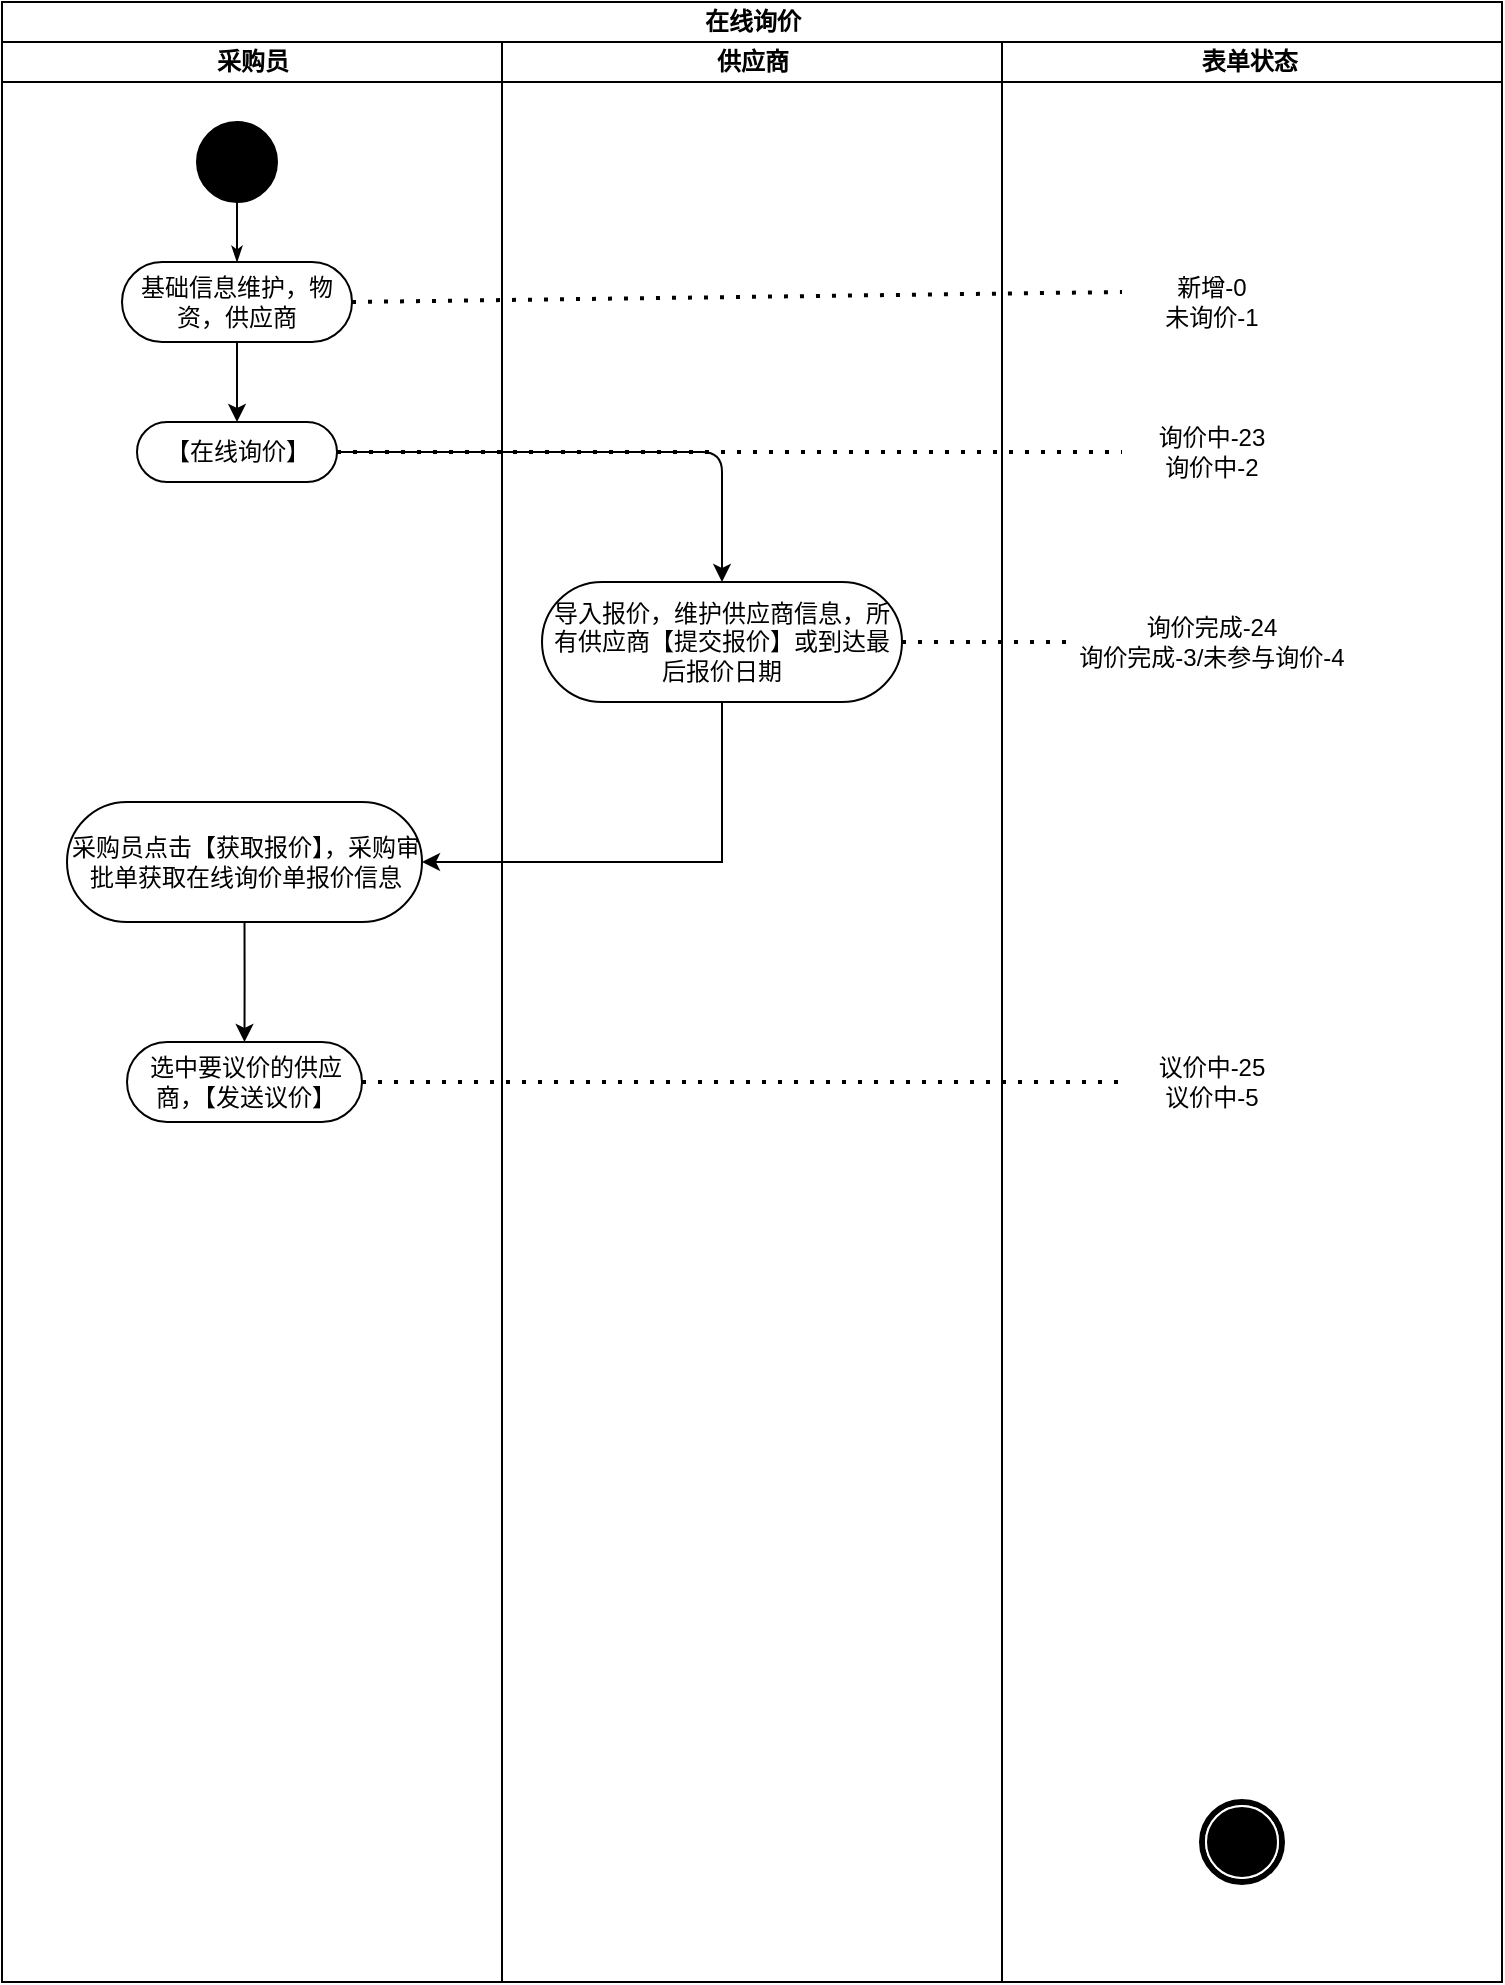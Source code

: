 <mxfile version="14.2.7" type="github">
  <diagram name="Page-1" id="0783ab3e-0a74-02c8-0abd-f7b4e66b4bec">
    <mxGraphModel dx="1038" dy="588" grid="1" gridSize="10" guides="1" tooltips="1" connect="1" arrows="1" fold="1" page="1" pageScale="1" pageWidth="850" pageHeight="1100" background="#ffffff" math="0" shadow="0">
      <root>
        <mxCell id="0" />
        <mxCell id="1" parent="0" />
        <mxCell id="1c1d494c118603dd-1" value="在线询价" style="swimlane;html=1;childLayout=stackLayout;startSize=20;rounded=0;shadow=0;comic=0;labelBackgroundColor=none;strokeWidth=1;fontFamily=Verdana;fontSize=12;align=center;" parent="1" vertex="1">
          <mxGeometry x="40" y="20" width="750" height="990" as="geometry" />
        </mxCell>
        <mxCell id="1c1d494c118603dd-2" value="采购员" style="swimlane;html=1;startSize=20;" parent="1c1d494c118603dd-1" vertex="1">
          <mxGeometry y="20" width="250" height="970" as="geometry" />
        </mxCell>
        <mxCell id="60571a20871a0731-4" value="" style="ellipse;whiteSpace=wrap;html=1;rounded=0;shadow=0;comic=0;labelBackgroundColor=none;strokeWidth=1;fillColor=#000000;fontFamily=Verdana;fontSize=12;align=center;" parent="1c1d494c118603dd-2" vertex="1">
          <mxGeometry x="97.5" y="40" width="40" height="40" as="geometry" />
        </mxCell>
        <mxCell id="eE1Taf8lb8HLqLY3RUAg-11" style="edgeStyle=orthogonalEdgeStyle;rounded=0;orthogonalLoop=1;jettySize=auto;html=1;exitX=0.5;exitY=1;exitDx=0;exitDy=0;entryX=0.5;entryY=0;entryDx=0;entryDy=0;" edge="1" parent="1c1d494c118603dd-2" source="60571a20871a0731-8" target="eE1Taf8lb8HLqLY3RUAg-5">
          <mxGeometry relative="1" as="geometry" />
        </mxCell>
        <mxCell id="60571a20871a0731-8" value="基础信息维护，物资，供应商" style="rounded=1;whiteSpace=wrap;html=1;shadow=0;comic=0;labelBackgroundColor=none;strokeWidth=1;fontFamily=Verdana;fontSize=12;align=center;arcSize=50;" parent="1c1d494c118603dd-2" vertex="1">
          <mxGeometry x="60" y="110" width="115" height="40" as="geometry" />
        </mxCell>
        <mxCell id="1c1d494c118603dd-27" style="edgeStyle=orthogonalEdgeStyle;rounded=0;html=1;labelBackgroundColor=none;startArrow=none;startFill=0;startSize=5;endArrow=classicThin;endFill=1;endSize=5;jettySize=auto;orthogonalLoop=1;strokeWidth=1;fontFamily=Verdana;fontSize=12" parent="1c1d494c118603dd-2" source="60571a20871a0731-4" target="60571a20871a0731-8" edge="1">
          <mxGeometry relative="1" as="geometry" />
        </mxCell>
        <mxCell id="eE1Taf8lb8HLqLY3RUAg-5" value="【在线询价】" style="rounded=1;whiteSpace=wrap;html=1;shadow=0;comic=0;labelBackgroundColor=none;strokeWidth=1;fontFamily=Verdana;fontSize=12;align=center;arcSize=50;" vertex="1" parent="1c1d494c118603dd-2">
          <mxGeometry x="67.5" y="190" width="100" height="30" as="geometry" />
        </mxCell>
        <mxCell id="eE1Taf8lb8HLqLY3RUAg-26" style="edgeStyle=orthogonalEdgeStyle;rounded=0;orthogonalLoop=1;jettySize=auto;html=1;exitX=0.5;exitY=1;exitDx=0;exitDy=0;" edge="1" parent="1c1d494c118603dd-2" source="eE1Taf8lb8HLqLY3RUAg-21" target="eE1Taf8lb8HLqLY3RUAg-24">
          <mxGeometry relative="1" as="geometry" />
        </mxCell>
        <mxCell id="eE1Taf8lb8HLqLY3RUAg-21" value="采购员点击【获取报价】，采购审批单获取在线询价单报价信息" style="rounded=1;whiteSpace=wrap;html=1;shadow=0;comic=0;labelBackgroundColor=none;strokeWidth=1;fontFamily=Verdana;fontSize=12;align=center;arcSize=50;" vertex="1" parent="1c1d494c118603dd-2">
          <mxGeometry x="32.5" y="380" width="177.5" height="60" as="geometry" />
        </mxCell>
        <mxCell id="eE1Taf8lb8HLqLY3RUAg-24" value="选中要议价的供应商，【发送议价】" style="rounded=1;whiteSpace=wrap;html=1;shadow=0;comic=0;labelBackgroundColor=none;strokeWidth=1;fontFamily=Verdana;fontSize=12;align=center;arcSize=50;" vertex="1" parent="1c1d494c118603dd-2">
          <mxGeometry x="62.5" y="500" width="117.5" height="40" as="geometry" />
        </mxCell>
        <mxCell id="eE1Taf8lb8HLqLY3RUAg-4" value="" style="endArrow=none;dashed=1;html=1;dashPattern=1 3;strokeWidth=2;exitX=1;exitY=0.5;exitDx=0;exitDy=0;entryX=0;entryY=0.5;entryDx=0;entryDy=0;entryPerimeter=0;" edge="1" parent="1c1d494c118603dd-1" source="60571a20871a0731-8">
          <mxGeometry width="50" height="50" relative="1" as="geometry">
            <mxPoint x="360" y="300" as="sourcePoint" />
            <mxPoint x="560" y="145" as="targetPoint" />
          </mxGeometry>
        </mxCell>
        <mxCell id="1c1d494c118603dd-3" value="供应商" style="swimlane;html=1;startSize=20;" parent="1c1d494c118603dd-1" vertex="1">
          <mxGeometry x="250" y="20" width="250" height="970" as="geometry" />
        </mxCell>
        <mxCell id="eE1Taf8lb8HLqLY3RUAg-12" value="导入报价，维护供应商信息，所有供应商【提交报价】或到达最后报价日期" style="rounded=1;whiteSpace=wrap;html=1;shadow=0;comic=0;labelBackgroundColor=none;strokeWidth=1;fontFamily=Verdana;fontSize=12;align=center;arcSize=50;" vertex="1" parent="1c1d494c118603dd-3">
          <mxGeometry x="20" y="270" width="180" height="60" as="geometry" />
        </mxCell>
        <mxCell id="1c1d494c118603dd-4" value="表单状态&amp;nbsp;" style="swimlane;html=1;startSize=20;" parent="1c1d494c118603dd-1" vertex="1">
          <mxGeometry x="500" y="20" width="250" height="970" as="geometry" />
        </mxCell>
        <mxCell id="60571a20871a0731-5" value="" style="shape=mxgraph.bpmn.shape;html=1;verticalLabelPosition=bottom;labelBackgroundColor=#ffffff;verticalAlign=top;perimeter=ellipsePerimeter;outline=end;symbol=terminate;rounded=0;shadow=0;comic=0;strokeWidth=1;fontFamily=Verdana;fontSize=12;align=center;" parent="1c1d494c118603dd-4" vertex="1">
          <mxGeometry x="100" y="880" width="40" height="40" as="geometry" />
        </mxCell>
        <mxCell id="eE1Taf8lb8HLqLY3RUAg-7" value="新增-0&lt;br&gt;未询价-1" style="text;html=1;strokeColor=none;fillColor=none;align=center;verticalAlign=middle;whiteSpace=wrap;rounded=0;" vertex="1" parent="1c1d494c118603dd-4">
          <mxGeometry x="60" y="110" width="90" height="40" as="geometry" />
        </mxCell>
        <mxCell id="eE1Taf8lb8HLqLY3RUAg-9" value="询价中-23&lt;br&gt;询价中-2" style="text;html=1;strokeColor=none;fillColor=none;align=center;verticalAlign=middle;whiteSpace=wrap;rounded=0;" vertex="1" parent="1c1d494c118603dd-4">
          <mxGeometry x="60" y="185" width="90" height="40" as="geometry" />
        </mxCell>
        <mxCell id="eE1Taf8lb8HLqLY3RUAg-16" value="询价完成-24&lt;br&gt;询价完成-3/未参与询价-4" style="text;html=1;strokeColor=none;fillColor=none;align=center;verticalAlign=middle;whiteSpace=wrap;rounded=0;" vertex="1" parent="1c1d494c118603dd-4">
          <mxGeometry x="35" y="280" width="140" height="40" as="geometry" />
        </mxCell>
        <mxCell id="eE1Taf8lb8HLqLY3RUAg-27" value="议价中-25&lt;br&gt;议价中-5" style="text;html=1;strokeColor=none;fillColor=none;align=center;verticalAlign=middle;whiteSpace=wrap;rounded=0;" vertex="1" parent="1c1d494c118603dd-4">
          <mxGeometry x="60" y="500" width="90" height="40" as="geometry" />
        </mxCell>
        <mxCell id="eE1Taf8lb8HLqLY3RUAg-10" value="" style="endArrow=classic;html=1;exitX=1;exitY=0.5;exitDx=0;exitDy=0;entryX=0.5;entryY=0;entryDx=0;entryDy=0;" edge="1" parent="1c1d494c118603dd-1" source="eE1Taf8lb8HLqLY3RUAg-5" target="eE1Taf8lb8HLqLY3RUAg-12">
          <mxGeometry width="50" height="50" relative="1" as="geometry">
            <mxPoint x="370" y="300" as="sourcePoint" />
            <mxPoint x="360" y="270" as="targetPoint" />
            <Array as="points">
              <mxPoint x="360" y="225" />
            </Array>
          </mxGeometry>
        </mxCell>
        <mxCell id="eE1Taf8lb8HLqLY3RUAg-14" value="" style="endArrow=none;dashed=1;html=1;dashPattern=1 3;strokeWidth=2;entryX=0;entryY=0.5;entryDx=0;entryDy=0;exitX=1;exitY=0.5;exitDx=0;exitDy=0;" edge="1" parent="1c1d494c118603dd-1" source="eE1Taf8lb8HLqLY3RUAg-5" target="eE1Taf8lb8HLqLY3RUAg-9">
          <mxGeometry width="50" height="50" relative="1" as="geometry">
            <mxPoint x="370" y="300" as="sourcePoint" />
            <mxPoint x="420" y="250" as="targetPoint" />
          </mxGeometry>
        </mxCell>
        <mxCell id="eE1Taf8lb8HLqLY3RUAg-19" value="" style="endArrow=none;dashed=1;html=1;dashPattern=1 3;strokeWidth=2;exitX=1;exitY=0.5;exitDx=0;exitDy=0;entryX=0;entryY=0.5;entryDx=0;entryDy=0;" edge="1" parent="1c1d494c118603dd-1" source="eE1Taf8lb8HLqLY3RUAg-12" target="eE1Taf8lb8HLqLY3RUAg-16">
          <mxGeometry width="50" height="50" relative="1" as="geometry">
            <mxPoint x="370" y="280" as="sourcePoint" />
            <mxPoint x="420" y="230" as="targetPoint" />
          </mxGeometry>
        </mxCell>
        <mxCell id="eE1Taf8lb8HLqLY3RUAg-23" style="edgeStyle=orthogonalEdgeStyle;rounded=0;orthogonalLoop=1;jettySize=auto;html=1;exitX=0.5;exitY=1;exitDx=0;exitDy=0;entryX=1;entryY=0.5;entryDx=0;entryDy=0;" edge="1" parent="1c1d494c118603dd-1" source="eE1Taf8lb8HLqLY3RUAg-12" target="eE1Taf8lb8HLqLY3RUAg-21">
          <mxGeometry relative="1" as="geometry" />
        </mxCell>
        <mxCell id="eE1Taf8lb8HLqLY3RUAg-28" value="" style="endArrow=none;dashed=1;html=1;dashPattern=1 3;strokeWidth=2;exitX=1;exitY=0.5;exitDx=0;exitDy=0;entryX=0;entryY=0.5;entryDx=0;entryDy=0;" edge="1" parent="1c1d494c118603dd-1" source="eE1Taf8lb8HLqLY3RUAg-24" target="eE1Taf8lb8HLqLY3RUAg-27">
          <mxGeometry width="50" height="50" relative="1" as="geometry">
            <mxPoint x="370" y="470" as="sourcePoint" />
            <mxPoint x="420" y="420" as="targetPoint" />
          </mxGeometry>
        </mxCell>
      </root>
    </mxGraphModel>
  </diagram>
</mxfile>

